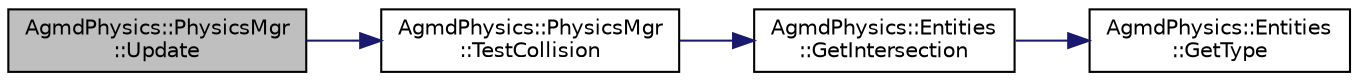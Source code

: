 digraph "AgmdPhysics::PhysicsMgr::Update"
{
  edge [fontname="Helvetica",fontsize="10",labelfontname="Helvetica",labelfontsize="10"];
  node [fontname="Helvetica",fontsize="10",shape=record];
  rankdir="LR";
  Node1 [label="AgmdPhysics::PhysicsMgr\l::Update",height=0.2,width=0.4,color="black", fillcolor="grey75", style="filled" fontcolor="black"];
  Node1 -> Node2 [color="midnightblue",fontsize="10",style="solid",fontname="Helvetica"];
  Node2 [label="AgmdPhysics::PhysicsMgr\l::TestCollision",height=0.2,width=0.4,color="black", fillcolor="white", style="filled",URL="$class_agmd_physics_1_1_physics_mgr.html#a04d6cd70454628c29cfbfe27451a5b17"];
  Node2 -> Node3 [color="midnightblue",fontsize="10",style="solid",fontname="Helvetica"];
  Node3 [label="AgmdPhysics::Entities\l::GetIntersection",height=0.2,width=0.4,color="black", fillcolor="white", style="filled",URL="$class_agmd_physics_1_1_entities.html#a0076c27b9ef6f90c8de917c0f3cc1189"];
  Node3 -> Node4 [color="midnightblue",fontsize="10",style="solid",fontname="Helvetica"];
  Node4 [label="AgmdPhysics::Entities\l::GetType",height=0.2,width=0.4,color="black", fillcolor="white", style="filled",URL="$class_agmd_physics_1_1_entities.html#a7e99e93cf6c3f1f915e186f8d2ca4ab8"];
}
